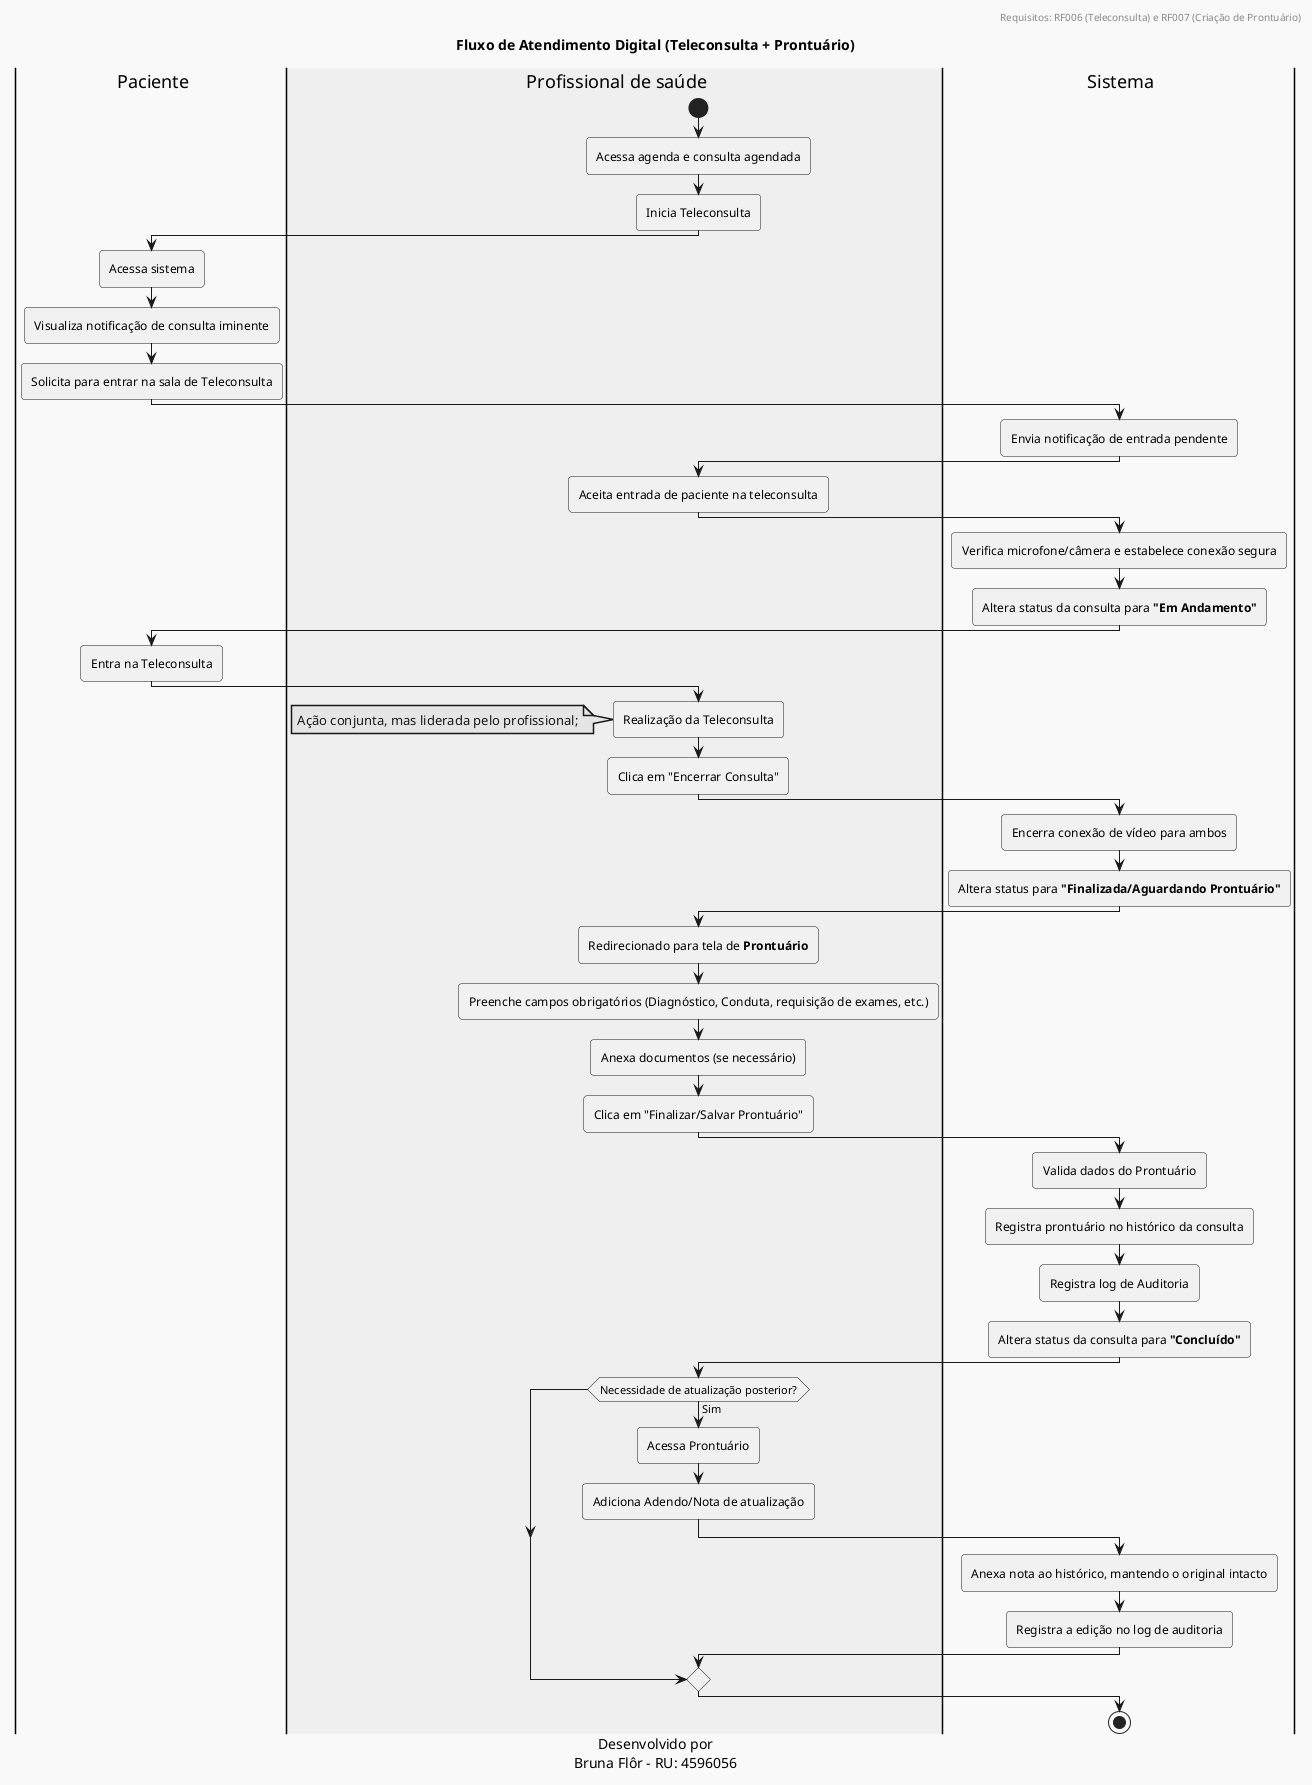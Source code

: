 @startuml 

header
Requisitos: RF006 (Teleconsulta) e RF007 (Criação de Prontuário)
end header

title Fluxo de Atendimento Digital (Teleconsulta + Prontuário)

caption
Desenvolvido por
Bruna Flôr - RU: 4596056
end caption

!theme mars

|user| Paciente
|#efefef|prof| Profissional de saúde
|sys| Sistema



|prof|
start
:Acessa agenda e consulta agendada;
:Inicia Teleconsulta;

|user|
:Acessa sistema;
:Visualiza notificação de consulta iminente;

:Solicita para entrar na sala de Teleconsulta;
|sys|
:Envia notificação de entrada pendente;

|prof|
:Aceita entrada de paciente na teleconsulta;

|sys|
:Verifica microfone/câmera e estabelece conexão segura;
:Altera status da consulta para **"Em Andamento"**;
|user|
:Entra na Teleconsulta;
|prof|
:Realização da Teleconsulta;

note
Ação conjunta, mas liderada pelo profissional;
end note

:Clica em "Encerrar Consulta";

|sys|
:Encerra conexão de vídeo para ambos;
:Altera status para **"Finalizada/Aguardando Prontuário"**;


|prof|
:Redirecionado para tela de **Prontuário**;
:Preenche campos obrigatórios (Diagnóstico, Conduta, requisição de exames, etc.);
:Anexa documentos (se necessário);
:Clica em "Finalizar/Salvar Prontuário";

|sys|
:Valida dados do Prontuário;
:Registra prontuário no histórico da consulta;
:Registra log de Auditoria;
:Altera status da consulta para **"Concluído"**;

|prof|
if (Necessidade de atualização posterior?) then (Sim)
  |prof|
  :Acessa Prontuário;
  :Adiciona Adendo/Nota de atualização;

  |sys|
  :Anexa nota ao histórico, mantendo o original intacto;
  :Registra a edição no log de auditoria;
endif

stop
@enduml